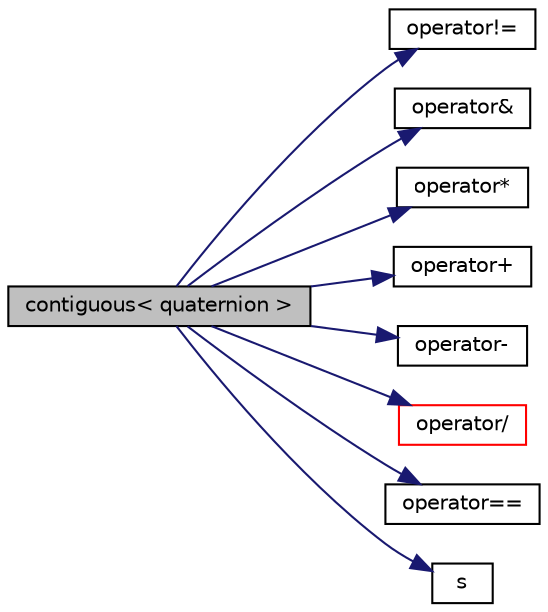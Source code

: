 digraph "contiguous&lt; quaternion &gt;"
{
  bgcolor="transparent";
  edge [fontname="Helvetica",fontsize="10",labelfontname="Helvetica",labelfontsize="10"];
  node [fontname="Helvetica",fontsize="10",shape=record];
  rankdir="LR";
  Node1 [label="contiguous\< quaternion \>",height=0.2,width=0.4,color="black", fillcolor="grey75", style="filled", fontcolor="black"];
  Node1 -> Node2 [color="midnightblue",fontsize="10",style="solid",fontname="Helvetica"];
  Node2 [label="operator!=",height=0.2,width=0.4,color="black",URL="$a10733.html#a0a0b5e26315df48032957661a6fafb29"];
  Node1 -> Node3 [color="midnightblue",fontsize="10",style="solid",fontname="Helvetica"];
  Node3 [label="operator&",height=0.2,width=0.4,color="black",URL="$a10733.html#a8e68ed1f1ca526a5e197d06e7f1ba641"];
  Node1 -> Node4 [color="midnightblue",fontsize="10",style="solid",fontname="Helvetica"];
  Node4 [label="operator*",height=0.2,width=0.4,color="black",URL="$a10733.html#a15867705e46b1bce7fac55b6fe080c76"];
  Node1 -> Node5 [color="midnightblue",fontsize="10",style="solid",fontname="Helvetica"];
  Node5 [label="operator+",height=0.2,width=0.4,color="black",URL="$a10733.html#ac60b63d5110528516fcfeb0d8e3c43c6"];
  Node1 -> Node6 [color="midnightblue",fontsize="10",style="solid",fontname="Helvetica"];
  Node6 [label="operator-",height=0.2,width=0.4,color="black",URL="$a10733.html#adf44d02f39ba0cd87c95b6dacb8e9ee4"];
  Node1 -> Node7 [color="midnightblue",fontsize="10",style="solid",fontname="Helvetica"];
  Node7 [label="operator/",height=0.2,width=0.4,color="red",URL="$a10733.html#a769d1e35ce38298761b0a16d253cfd3b"];
  Node1 -> Node8 [color="midnightblue",fontsize="10",style="solid",fontname="Helvetica"];
  Node8 [label="operator==",height=0.2,width=0.4,color="black",URL="$a10733.html#a28a45d2e3cca6152b024de57575abbf1"];
  Node1 -> Node9 [color="midnightblue",fontsize="10",style="solid",fontname="Helvetica"];
  Node9 [label="s",height=0.2,width=0.4,color="black",URL="$a04281.html#a6d6b99210a64ad23792eb7a3b0411c42"];
}
